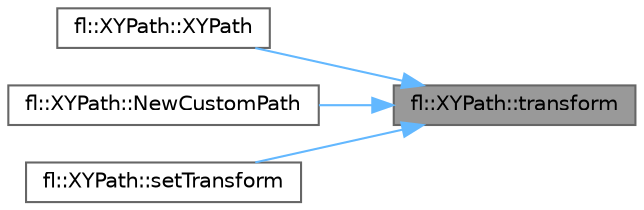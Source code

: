 digraph "fl::XYPath::transform"
{
 // INTERACTIVE_SVG=YES
 // LATEX_PDF_SIZE
  bgcolor="transparent";
  edge [fontname=Helvetica,fontsize=10,labelfontname=Helvetica,labelfontsize=10];
  node [fontname=Helvetica,fontsize=10,shape=box,height=0.2,width=0.4];
  rankdir="RL";
  Node1 [id="Node000001",label="fl::XYPath::transform",height=0.2,width=0.4,color="gray40", fillcolor="grey60", style="filled", fontcolor="black",tooltip=" "];
  Node1 -> Node2 [id="edge1_Node000001_Node000002",dir="back",color="steelblue1",style="solid",tooltip=" "];
  Node2 [id="Node000002",label="fl::XYPath::XYPath",height=0.2,width=0.4,color="grey40", fillcolor="white", style="filled",URL="$d9/df4/classfl_1_1_x_y_path_ae96a5b53fe503361e8aeb79691efc22a.html#ae96a5b53fe503361e8aeb79691efc22a",tooltip=" "];
  Node1 -> Node3 [id="edge2_Node000001_Node000003",dir="back",color="steelblue1",style="solid",tooltip=" "];
  Node3 [id="Node000003",label="fl::XYPath::NewCustomPath",height=0.2,width=0.4,color="grey40", fillcolor="white", style="filled",URL="$d9/df4/classfl_1_1_x_y_path_a81bdc6a5c3b8541660e4c6064ee79aa9.html#a81bdc6a5c3b8541660e4c6064ee79aa9",tooltip=" "];
  Node1 -> Node4 [id="edge3_Node000001_Node000004",dir="back",color="steelblue1",style="solid",tooltip=" "];
  Node4 [id="Node000004",label="fl::XYPath::setTransform",height=0.2,width=0.4,color="grey40", fillcolor="white", style="filled",URL="$d9/df4/classfl_1_1_x_y_path_ab6a601764acc103a43c46f97976ccf59.html#ab6a601764acc103a43c46f97976ccf59",tooltip=" "];
}
